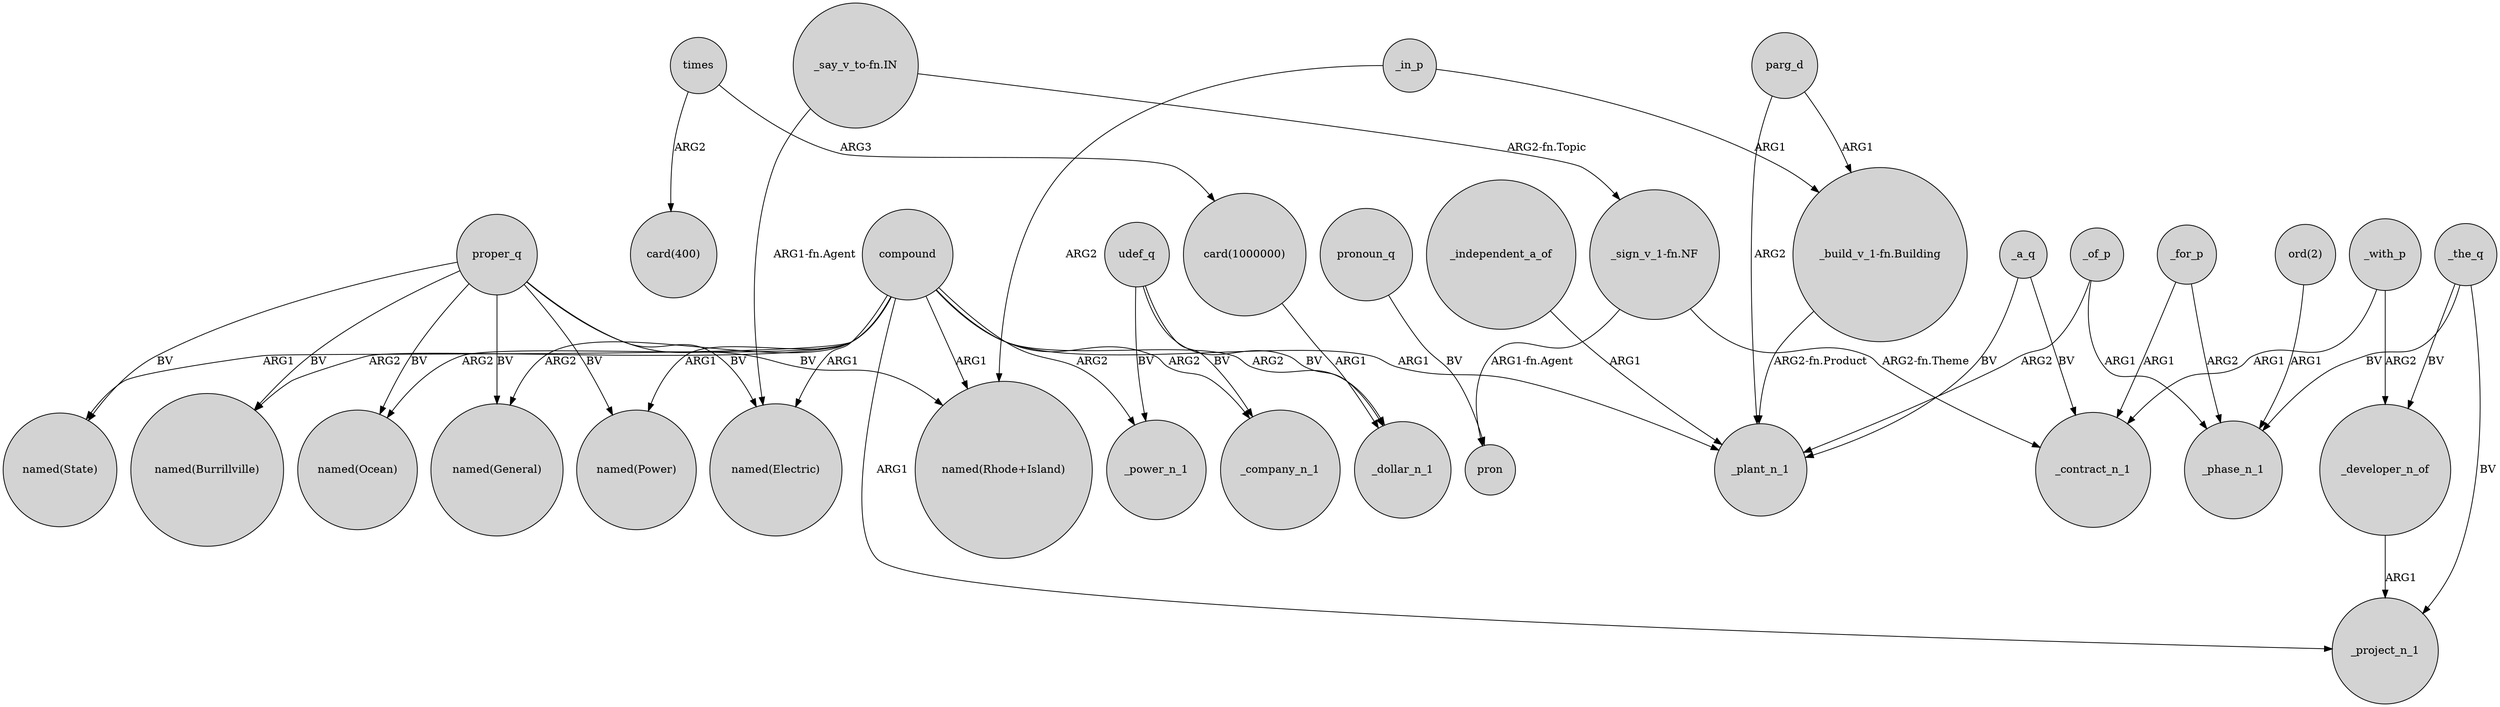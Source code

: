 digraph {
	node [shape=circle style=filled]
	_with_p -> _developer_n_of [label=ARG2]
	"_build_v_1-fn.Building" -> _plant_n_1 [label="ARG2-fn.Product"]
	"card(1000000)" -> _dollar_n_1 [label=ARG1]
	compound -> "named(Power)" [label=ARG1]
	_of_p -> _phase_n_1 [label=ARG1]
	compound -> _project_n_1 [label=ARG1]
	"_say_v_to-fn.IN" -> "_sign_v_1-fn.NF" [label="ARG2-fn.Topic"]
	times -> "card(400)" [label=ARG2]
	compound -> _company_n_1 [label=ARG2]
	proper_q -> "named(General)" [label=BV]
	_the_q -> _project_n_1 [label=BV]
	_in_p -> "_build_v_1-fn.Building" [label=ARG1]
	compound -> "named(Electric)" [label=ARG1]
	"ord(2)" -> _phase_n_1 [label=ARG1]
	compound -> "named(General)" [label=ARG2]
	compound -> _plant_n_1 [label=ARG1]
	_a_q -> _contract_n_1 [label=BV]
	parg_d -> _plant_n_1 [label=ARG2]
	_the_q -> _phase_n_1 [label=BV]
	pronoun_q -> pron [label=BV]
	compound -> "named(State)" [label=ARG1]
	_of_p -> _plant_n_1 [label=ARG2]
	proper_q -> "named(Rhode+Island)" [label=BV]
	_for_p -> _phase_n_1 [label=ARG2]
	"_sign_v_1-fn.NF" -> pron [label="ARG1-fn.Agent"]
	proper_q -> "named(Ocean)" [label=BV]
	times -> "card(1000000)" [label=ARG3]
	compound -> "named(Burrillville)" [label=ARG2]
	parg_d -> "_build_v_1-fn.Building" [label=ARG1]
	proper_q -> "named(Electric)" [label=BV]
	"_say_v_to-fn.IN" -> "named(Electric)" [label="ARG1-fn.Agent"]
	compound -> _power_n_1 [label=ARG2]
	_developer_n_of -> _project_n_1 [label=ARG1]
	_with_p -> _contract_n_1 [label=ARG1]
	compound -> "named(Ocean)" [label=ARG2]
	"_sign_v_1-fn.NF" -> _contract_n_1 [label="ARG2-fn.Theme"]
	proper_q -> "named(State)" [label=BV]
	_the_q -> _developer_n_of [label=BV]
	proper_q -> "named(Power)" [label=BV]
	_in_p -> "named(Rhode+Island)" [label=ARG2]
	compound -> _dollar_n_1 [label=ARG2]
	udef_q -> _power_n_1 [label=BV]
	proper_q -> "named(Burrillville)" [label=BV]
	_for_p -> _contract_n_1 [label=ARG1]
	compound -> "named(Rhode+Island)" [label=ARG1]
	udef_q -> _company_n_1 [label=BV]
	_independent_a_of -> _plant_n_1 [label=ARG1]
	udef_q -> _dollar_n_1 [label=BV]
	_a_q -> _plant_n_1 [label=BV]
}
